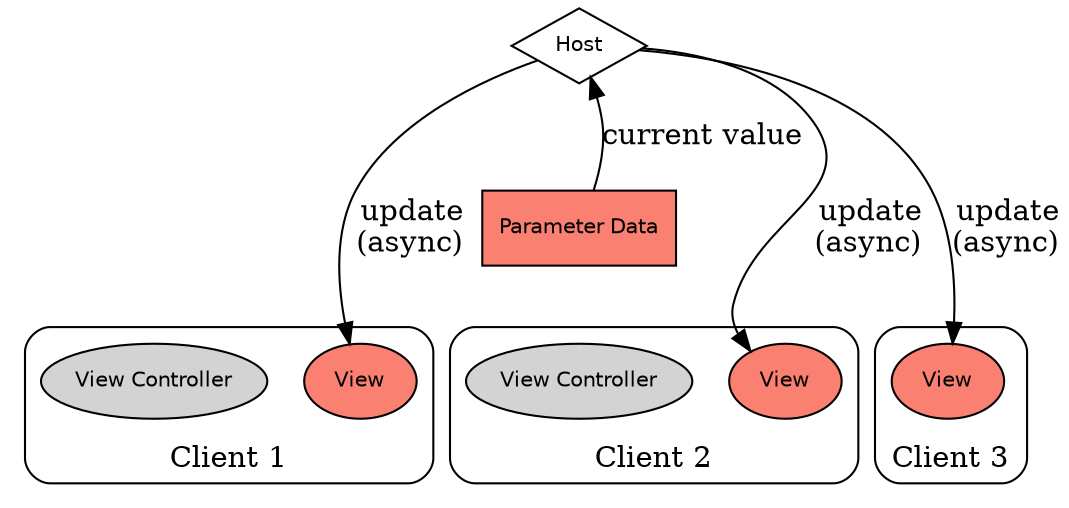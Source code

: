//        Copyright 2016 by Avid Technology, Inc.
graph aax_parameter_entities_curvalue {
	node [shape=record, fontname=Helvetica, fontsize=10];
	
	// Nodes
	//
	node_host [ label="Host" shape="diamond" ];
	
	node_parameterdata [ label="Parameter Data" shape="record" style="filled" fillcolor="lightblue" ];
	
	subgraph cluster_view1 {
		label="Client 1";
		style=rounded;
		node_view1 [ label="View" shape="oval" style="filled" fillcolor="lightblue" ];
		node_viewcontroller1 [ label="View Controller" shape="oval" style="filled" ];
	}
	subgraph cluster_view2 {
		label="Client 2";
		style=rounded;
		node_view2 [ label="View" shape="oval" style="filled" fillcolor="lightblue" ];
		node_viewcontroller2 [ label="View Controller" shape="oval" style="filled" ];
	}
	subgraph cluster_view3 {
		label="Client 3";
		style=rounded;
		node_view3 [ label="View" shape="oval" style="filled" fillcolor="lightblue" ];
	}
	//
	/////////
	
	// Arrangement constraints
	rankdir=BT;
	node_viewcontroller1 -- node_parameterdata [ style="invis" ];
	node_viewcontroller2 -- node_parameterdata [ style="invis" ];
	node_view3 -- node_parameterdata [ style="invis" ];
	node_parameterdata -- node_host [style="invis" ];
//	{rank=same; node_host node_parameterdata}

	
	// CUR VALUE
	node_parameterdata [ fillcolor="salmon" ];
	node_view1 [ fillcolor="salmon" ];
	node_view2 [ fillcolor="salmon" ];
	node_view3 [ fillcolor="salmon" ];
	node_parameterdata -- node_host [ label="current value" URL="\ref AAX_IAutomationDelegate::PostCurrentValue()" arrowhead="normal" dir="forward" constraint=false ];
	node_host -- node_view1 [ label="update\r(async)" URL="\ref AAX_IEffectGUI::ParameterUpdated()" arrowhead="normal" dir="forward" constraint=false ];
	node_host -- node_view2 [ label="update\r(async)" URL="\ref AAX_IEffectGUI::ParameterUpdated()" arrowhead="normal" dir="forward" constraint=false ];
	node_host -- node_view3 [ label="update\r(async)" URL="\ref AAX_IEffectGUI::ParameterUpdated()" arrowhead="normal" dir="forward" constraint=false ];
}


